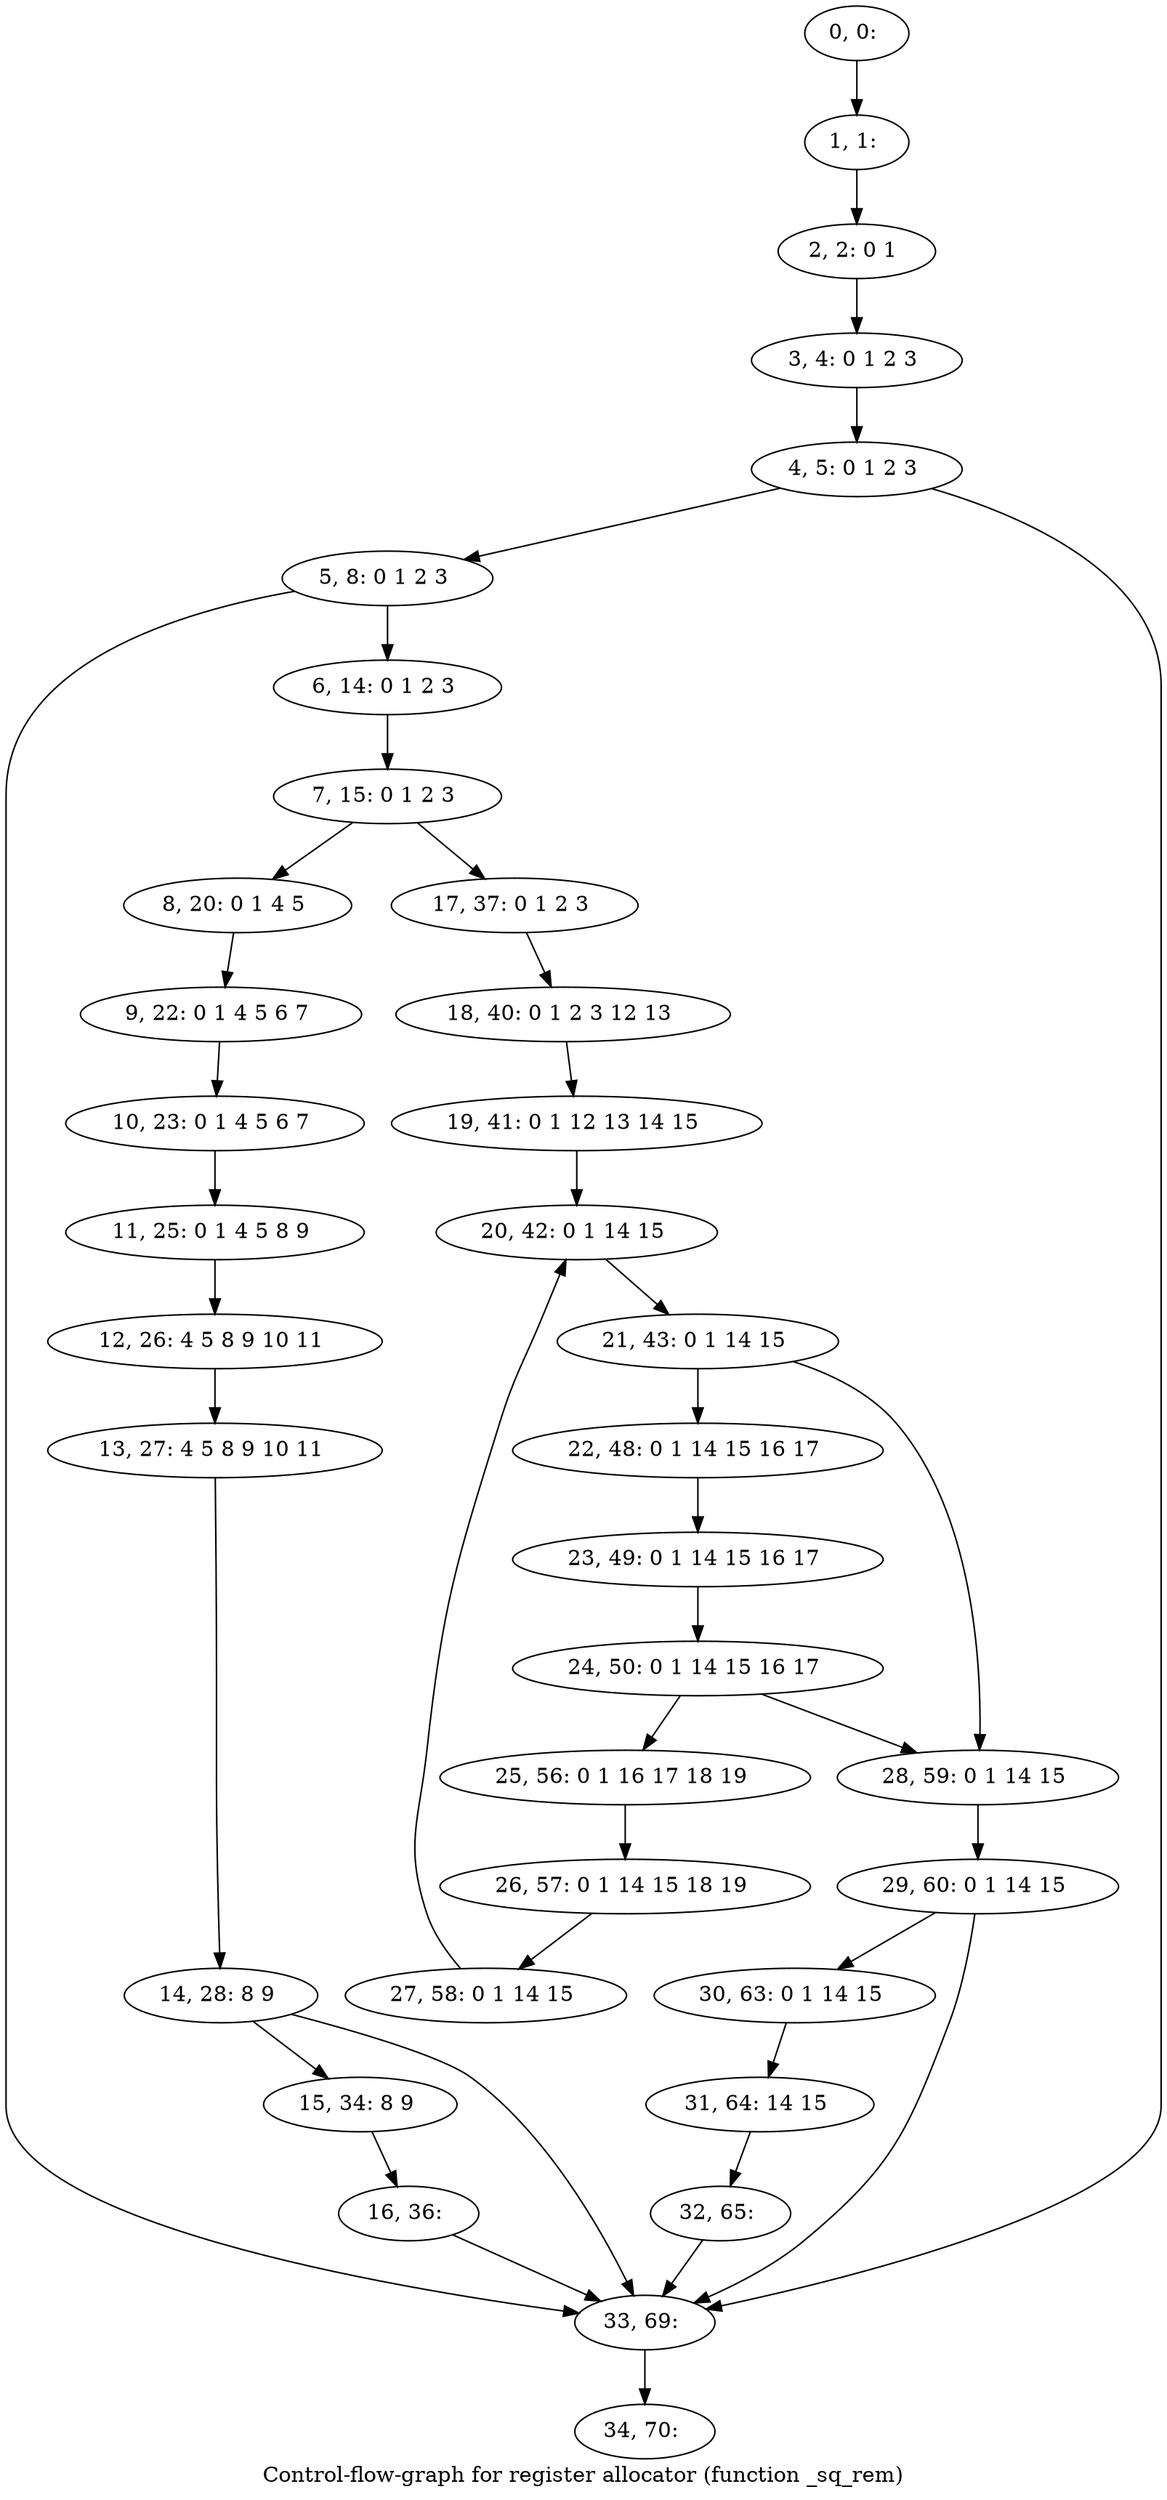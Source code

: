 digraph G {
graph [label="Control-flow-graph for register allocator (function _sq_rem)"]
0[label="0, 0: "];
1[label="1, 1: "];
2[label="2, 2: 0 1 "];
3[label="3, 4: 0 1 2 3 "];
4[label="4, 5: 0 1 2 3 "];
5[label="5, 8: 0 1 2 3 "];
6[label="6, 14: 0 1 2 3 "];
7[label="7, 15: 0 1 2 3 "];
8[label="8, 20: 0 1 4 5 "];
9[label="9, 22: 0 1 4 5 6 7 "];
10[label="10, 23: 0 1 4 5 6 7 "];
11[label="11, 25: 0 1 4 5 8 9 "];
12[label="12, 26: 4 5 8 9 10 11 "];
13[label="13, 27: 4 5 8 9 10 11 "];
14[label="14, 28: 8 9 "];
15[label="15, 34: 8 9 "];
16[label="16, 36: "];
17[label="17, 37: 0 1 2 3 "];
18[label="18, 40: 0 1 2 3 12 13 "];
19[label="19, 41: 0 1 12 13 14 15 "];
20[label="20, 42: 0 1 14 15 "];
21[label="21, 43: 0 1 14 15 "];
22[label="22, 48: 0 1 14 15 16 17 "];
23[label="23, 49: 0 1 14 15 16 17 "];
24[label="24, 50: 0 1 14 15 16 17 "];
25[label="25, 56: 0 1 16 17 18 19 "];
26[label="26, 57: 0 1 14 15 18 19 "];
27[label="27, 58: 0 1 14 15 "];
28[label="28, 59: 0 1 14 15 "];
29[label="29, 60: 0 1 14 15 "];
30[label="30, 63: 0 1 14 15 "];
31[label="31, 64: 14 15 "];
32[label="32, 65: "];
33[label="33, 69: "];
34[label="34, 70: "];
0->1 ;
1->2 ;
2->3 ;
3->4 ;
4->5 ;
4->33 ;
5->6 ;
5->33 ;
6->7 ;
7->8 ;
7->17 ;
8->9 ;
9->10 ;
10->11 ;
11->12 ;
12->13 ;
13->14 ;
14->15 ;
14->33 ;
15->16 ;
16->33 ;
17->18 ;
18->19 ;
19->20 ;
20->21 ;
21->22 ;
21->28 ;
22->23 ;
23->24 ;
24->25 ;
24->28 ;
25->26 ;
26->27 ;
27->20 ;
28->29 ;
29->30 ;
29->33 ;
30->31 ;
31->32 ;
32->33 ;
33->34 ;
}
